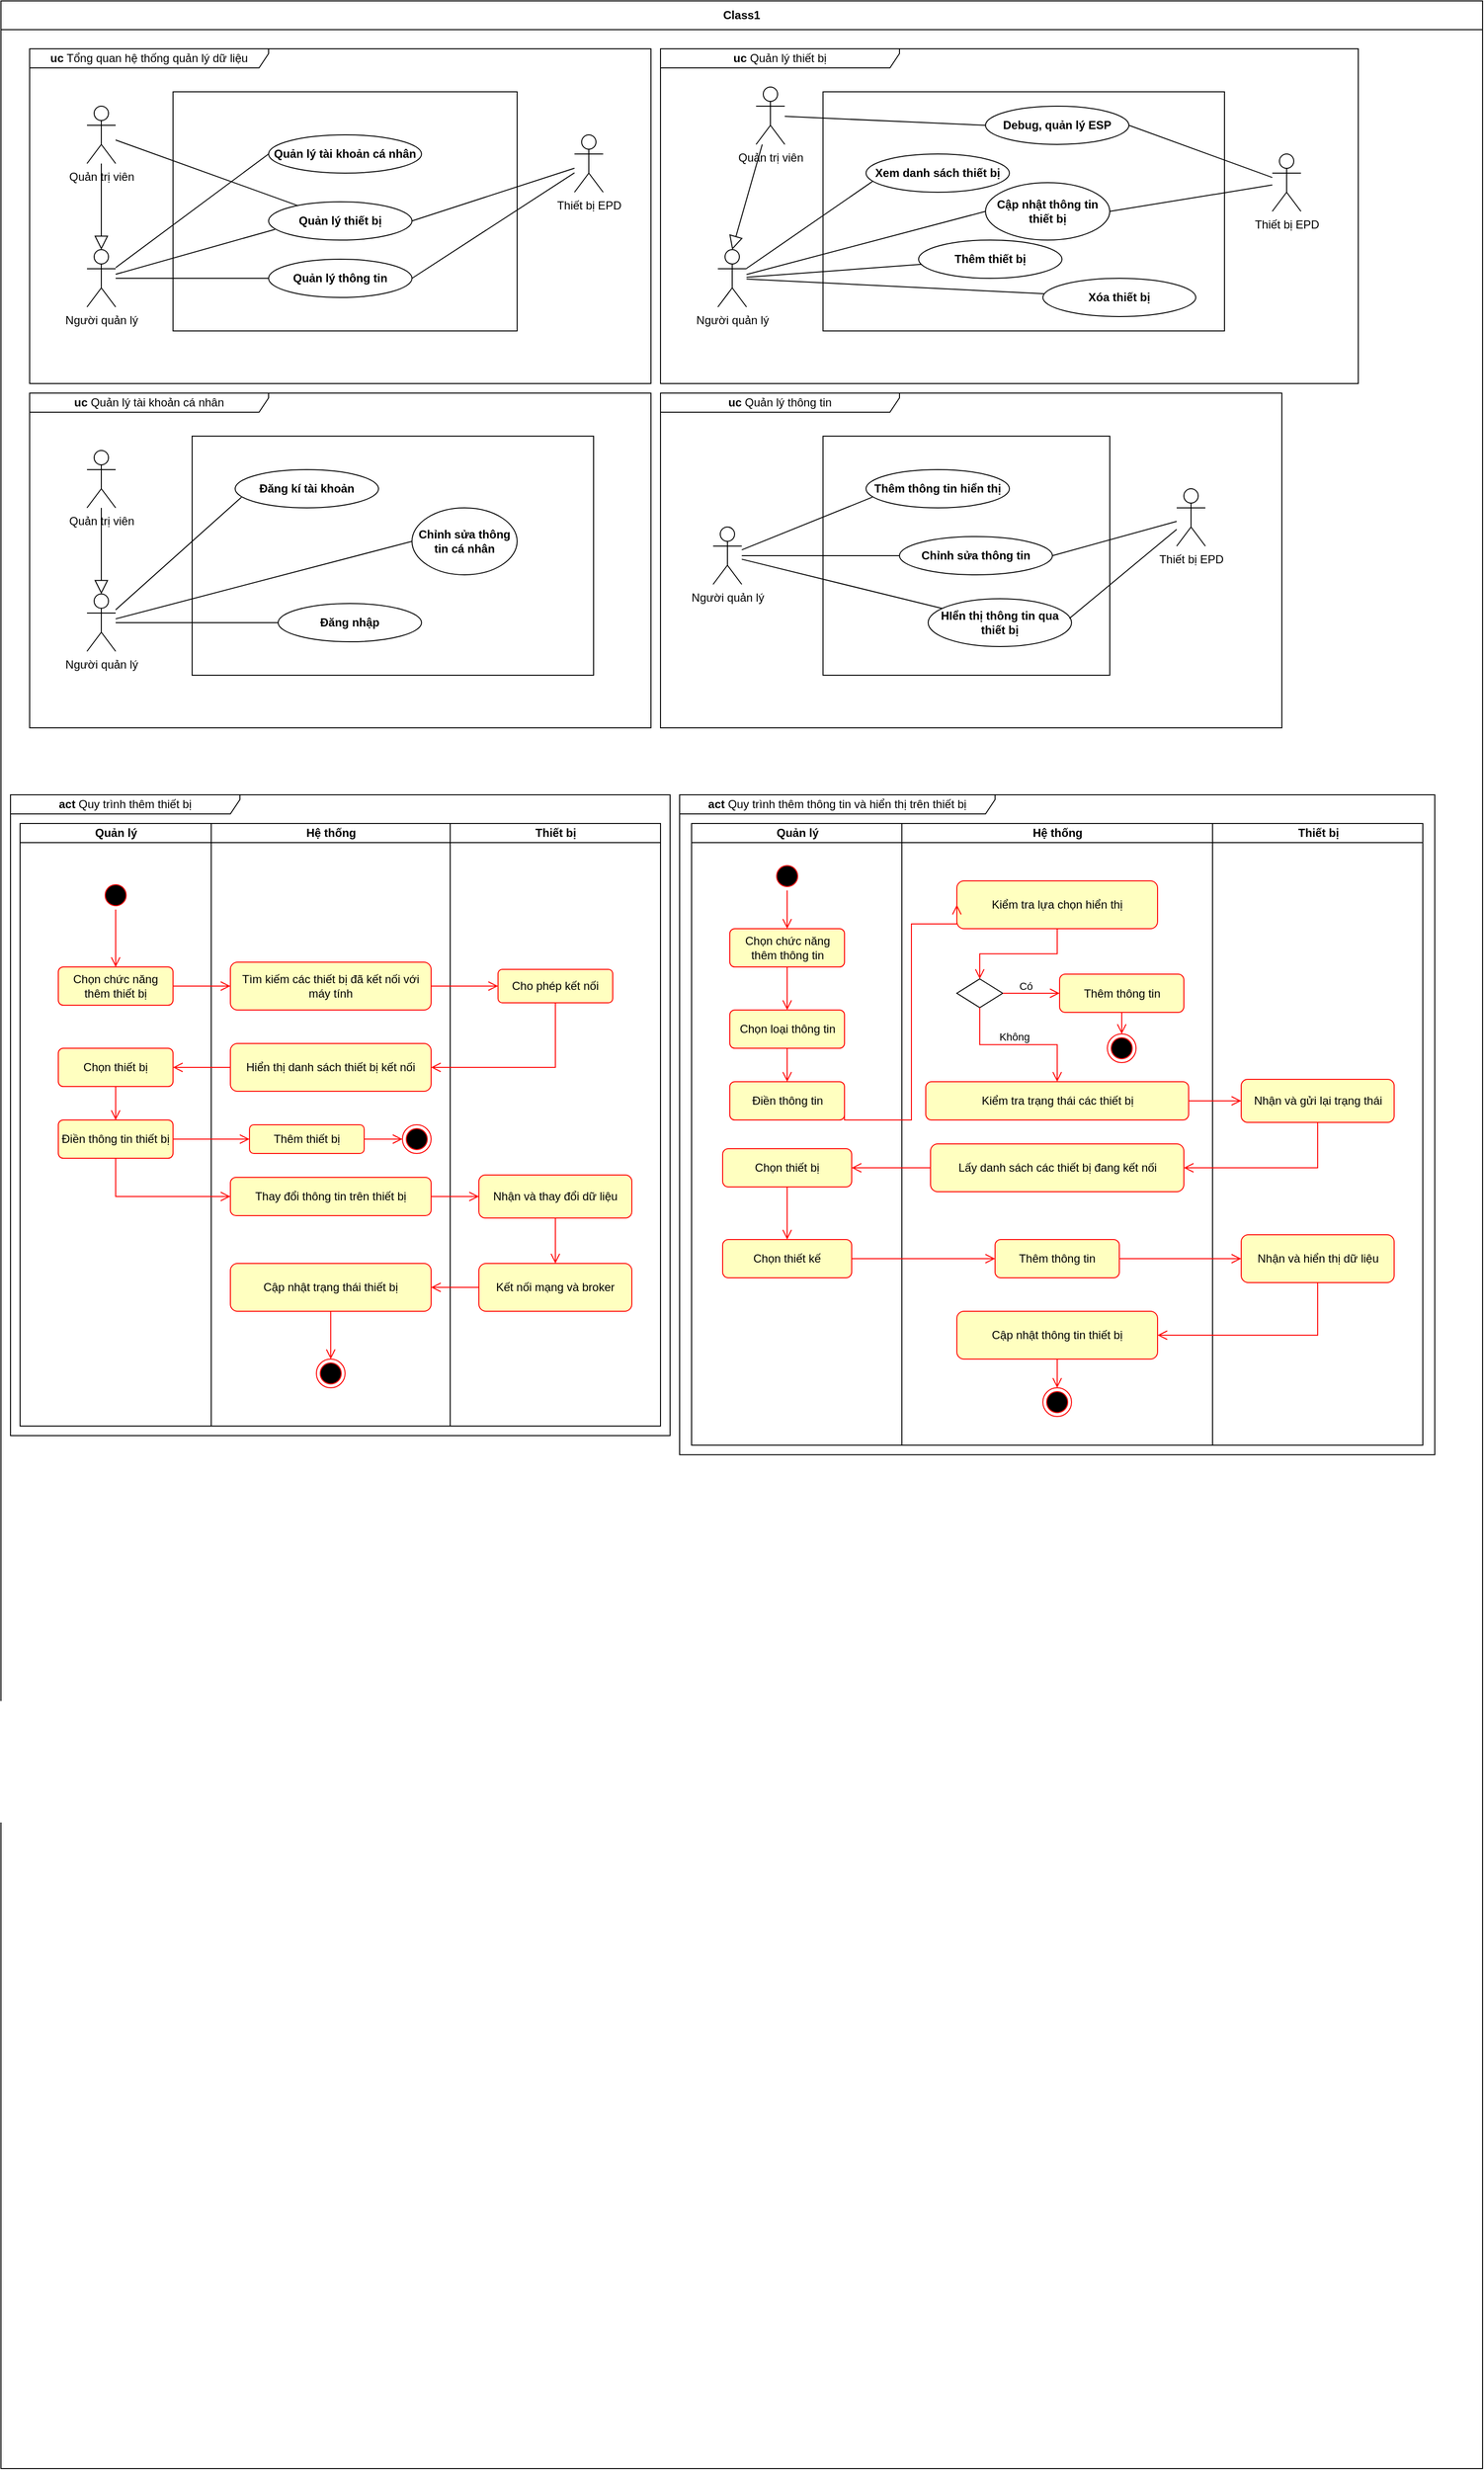 <mxfile version="22.1.11" type="github">
  <diagram name="Page-1" id="0OlRuX2u1BizBqfty6y2">
    <mxGraphModel dx="2359" dy="1039" grid="1" gridSize="10" guides="1" tooltips="1" connect="1" arrows="1" fold="1" page="1" pageScale="1" pageWidth="850" pageHeight="1100" math="0" shadow="0">
      <root>
        <mxCell id="0" />
        <mxCell id="1" parent="0" />
        <mxCell id="DwOfW-cFvP-H3PseVuV7-2" value="Class1" style="swimlane;fontStyle=1;align=center;horizontal=1;startSize=30;collapsible=0;html=1;whiteSpace=wrap;" vertex="1" parent="1">
          <mxGeometry x="-350" y="530" width="1550" height="2580" as="geometry" />
        </mxCell>
        <mxCell id="DwOfW-cFvP-H3PseVuV7-3" value="&lt;b&gt;uc&lt;/b&gt; Tổng quan hệ thống quản lý dữ liệu" style="shape=umlFrame;whiteSpace=wrap;html=1;pointerEvents=0;recursiveResize=0;container=1;collapsible=0;width=250;height=20;" vertex="1" parent="DwOfW-cFvP-H3PseVuV7-2">
          <mxGeometry width="650" height="350" relative="1" as="geometry">
            <mxPoint x="30" y="50" as="offset" />
          </mxGeometry>
        </mxCell>
        <mxCell id="DwOfW-cFvP-H3PseVuV7-7" value="Người quản lý" style="shape=umlActor;html=1;verticalLabelPosition=bottom;verticalAlign=top;align=center;" vertex="1" parent="DwOfW-cFvP-H3PseVuV7-3">
          <mxGeometry x="60" y="210" width="30" height="60" as="geometry" />
        </mxCell>
        <mxCell id="DwOfW-cFvP-H3PseVuV7-10" value="" style="rounded=0;whiteSpace=wrap;html=1;fillColor=none;" vertex="1" parent="DwOfW-cFvP-H3PseVuV7-3">
          <mxGeometry x="150" y="45" width="360" height="250" as="geometry" />
        </mxCell>
        <mxCell id="DwOfW-cFvP-H3PseVuV7-11" value="Quản lý thiết bị" style="shape=ellipse;html=1;strokeWidth=1;fontStyle=1;whiteSpace=wrap;align=center;perimeter=ellipsePerimeter;" vertex="1" parent="DwOfW-cFvP-H3PseVuV7-3">
          <mxGeometry x="250" y="160" width="150" height="40" as="geometry" />
        </mxCell>
        <mxCell id="DwOfW-cFvP-H3PseVuV7-12" value="Quản lý thông tin" style="shape=ellipse;html=1;strokeWidth=1;fontStyle=1;whiteSpace=wrap;align=center;perimeter=ellipsePerimeter;" vertex="1" parent="DwOfW-cFvP-H3PseVuV7-3">
          <mxGeometry x="250" y="220" width="150" height="40" as="geometry" />
        </mxCell>
        <mxCell id="DwOfW-cFvP-H3PseVuV7-13" value="Quản lý tài khoản cá nhân" style="shape=ellipse;html=1;strokeWidth=1;fontStyle=1;whiteSpace=wrap;align=center;perimeter=ellipsePerimeter;" vertex="1" parent="DwOfW-cFvP-H3PseVuV7-3">
          <mxGeometry x="250" y="90" width="160" height="40" as="geometry" />
        </mxCell>
        <mxCell id="DwOfW-cFvP-H3PseVuV7-14" value="" style="edgeStyle=none;html=1;endArrow=none;verticalAlign=bottom;rounded=0;entryX=0.044;entryY=0.721;entryDx=0;entryDy=0;entryPerimeter=0;" edge="1" parent="DwOfW-cFvP-H3PseVuV7-3" source="DwOfW-cFvP-H3PseVuV7-7" target="DwOfW-cFvP-H3PseVuV7-11">
          <mxGeometry width="160" relative="1" as="geometry">
            <mxPoint x="70" y="140" as="sourcePoint" />
            <mxPoint x="480" y="240" as="targetPoint" />
          </mxGeometry>
        </mxCell>
        <mxCell id="DwOfW-cFvP-H3PseVuV7-15" value="" style="edgeStyle=none;html=1;endArrow=none;verticalAlign=bottom;rounded=0;" edge="1" parent="DwOfW-cFvP-H3PseVuV7-3" source="DwOfW-cFvP-H3PseVuV7-7" target="DwOfW-cFvP-H3PseVuV7-12">
          <mxGeometry width="160" relative="1" as="geometry">
            <mxPoint x="80" y="150" as="sourcePoint" />
            <mxPoint x="141" y="138" as="targetPoint" />
          </mxGeometry>
        </mxCell>
        <mxCell id="DwOfW-cFvP-H3PseVuV7-17" value="" style="edgeStyle=none;html=1;endArrow=none;verticalAlign=bottom;rounded=0;entryX=0;entryY=0.5;entryDx=0;entryDy=0;" edge="1" parent="DwOfW-cFvP-H3PseVuV7-3" source="DwOfW-cFvP-H3PseVuV7-7" target="DwOfW-cFvP-H3PseVuV7-13">
          <mxGeometry width="160" relative="1" as="geometry">
            <mxPoint x="320" y="240" as="sourcePoint" />
            <mxPoint x="480" y="240" as="targetPoint" />
          </mxGeometry>
        </mxCell>
        <mxCell id="DwOfW-cFvP-H3PseVuV7-6" value="Quản trị viên" style="shape=umlActor;html=1;verticalLabelPosition=bottom;verticalAlign=top;align=center;" vertex="1" parent="DwOfW-cFvP-H3PseVuV7-3">
          <mxGeometry x="60" y="60" width="30" height="60" as="geometry" />
        </mxCell>
        <mxCell id="DwOfW-cFvP-H3PseVuV7-19" value="" style="edgeStyle=none;html=1;endArrow=block;endFill=0;endSize=12;verticalAlign=bottom;rounded=0;entryX=0.5;entryY=0;entryDx=0;entryDy=0;entryPerimeter=0;" edge="1" parent="DwOfW-cFvP-H3PseVuV7-3" source="DwOfW-cFvP-H3PseVuV7-6" target="DwOfW-cFvP-H3PseVuV7-7">
          <mxGeometry width="160" relative="1" as="geometry">
            <mxPoint x="75" y="140" as="sourcePoint" />
            <mxPoint x="480" y="110" as="targetPoint" />
          </mxGeometry>
        </mxCell>
        <mxCell id="DwOfW-cFvP-H3PseVuV7-22" value="" style="edgeStyle=none;html=1;endArrow=none;verticalAlign=bottom;rounded=0;" edge="1" parent="DwOfW-cFvP-H3PseVuV7-3" source="DwOfW-cFvP-H3PseVuV7-6" target="DwOfW-cFvP-H3PseVuV7-11">
          <mxGeometry width="160" relative="1" as="geometry">
            <mxPoint x="340" y="110" as="sourcePoint" />
            <mxPoint x="500" y="110" as="targetPoint" />
          </mxGeometry>
        </mxCell>
        <mxCell id="DwOfW-cFvP-H3PseVuV7-75" value="Thiết bị EPD" style="shape=umlActor;html=1;verticalLabelPosition=bottom;verticalAlign=top;align=center;" vertex="1" parent="DwOfW-cFvP-H3PseVuV7-3">
          <mxGeometry x="570" y="90" width="30" height="60" as="geometry" />
        </mxCell>
        <mxCell id="DwOfW-cFvP-H3PseVuV7-78" value="" style="edgeStyle=none;html=1;endArrow=none;verticalAlign=bottom;rounded=0;exitX=1;exitY=0.5;exitDx=0;exitDy=0;" edge="1" parent="DwOfW-cFvP-H3PseVuV7-3" source="DwOfW-cFvP-H3PseVuV7-11" target="DwOfW-cFvP-H3PseVuV7-75">
          <mxGeometry width="160" relative="1" as="geometry">
            <mxPoint x="360" y="170" as="sourcePoint" />
            <mxPoint x="486" y="176" as="targetPoint" />
          </mxGeometry>
        </mxCell>
        <mxCell id="DwOfW-cFvP-H3PseVuV7-79" value="" style="edgeStyle=none;html=1;endArrow=none;verticalAlign=bottom;rounded=0;exitX=1;exitY=0.5;exitDx=0;exitDy=0;" edge="1" parent="DwOfW-cFvP-H3PseVuV7-3" source="DwOfW-cFvP-H3PseVuV7-12" target="DwOfW-cFvP-H3PseVuV7-75">
          <mxGeometry width="160" relative="1" as="geometry">
            <mxPoint x="375" y="110" as="sourcePoint" />
            <mxPoint x="520" y="164" as="targetPoint" />
          </mxGeometry>
        </mxCell>
        <mxCell id="DwOfW-cFvP-H3PseVuV7-23" value="&lt;b&gt;uc&lt;/b&gt;&amp;nbsp;Quản lý thiết bị" style="shape=umlFrame;whiteSpace=wrap;html=1;pointerEvents=0;recursiveResize=0;container=1;collapsible=0;width=250;height=20;" vertex="1" parent="DwOfW-cFvP-H3PseVuV7-2">
          <mxGeometry width="730" height="350" relative="1" as="geometry">
            <mxPoint x="690" y="50" as="offset" />
          </mxGeometry>
        </mxCell>
        <mxCell id="DwOfW-cFvP-H3PseVuV7-24" value="Người quản lý" style="shape=umlActor;html=1;verticalLabelPosition=bottom;verticalAlign=top;align=center;" vertex="1" parent="DwOfW-cFvP-H3PseVuV7-23">
          <mxGeometry x="60" y="210" width="30" height="60" as="geometry" />
        </mxCell>
        <mxCell id="DwOfW-cFvP-H3PseVuV7-25" value="" style="rounded=0;whiteSpace=wrap;html=1;fillColor=none;" vertex="1" parent="DwOfW-cFvP-H3PseVuV7-23">
          <mxGeometry x="170" y="45" width="420" height="250" as="geometry" />
        </mxCell>
        <mxCell id="DwOfW-cFvP-H3PseVuV7-26" value="Xem danh sách thiết bị" style="shape=ellipse;html=1;strokeWidth=1;fontStyle=1;whiteSpace=wrap;align=center;perimeter=ellipsePerimeter;" vertex="1" parent="DwOfW-cFvP-H3PseVuV7-23">
          <mxGeometry x="215" y="110" width="150" height="40" as="geometry" />
        </mxCell>
        <mxCell id="DwOfW-cFvP-H3PseVuV7-27" value="Thêm thiết bị" style="shape=ellipse;html=1;strokeWidth=1;fontStyle=1;whiteSpace=wrap;align=center;perimeter=ellipsePerimeter;" vertex="1" parent="DwOfW-cFvP-H3PseVuV7-23">
          <mxGeometry x="270" y="200" width="150" height="40" as="geometry" />
        </mxCell>
        <mxCell id="DwOfW-cFvP-H3PseVuV7-28" value="Cập nhật thông tin thiết bị" style="shape=ellipse;html=1;strokeWidth=1;fontStyle=1;whiteSpace=wrap;align=center;perimeter=ellipsePerimeter;" vertex="1" parent="DwOfW-cFvP-H3PseVuV7-23">
          <mxGeometry x="340" y="140" width="130" height="60" as="geometry" />
        </mxCell>
        <mxCell id="DwOfW-cFvP-H3PseVuV7-29" value="" style="edgeStyle=none;html=1;endArrow=none;verticalAlign=bottom;rounded=0;entryX=0.044;entryY=0.721;entryDx=0;entryDy=0;entryPerimeter=0;" edge="1" parent="DwOfW-cFvP-H3PseVuV7-23" source="DwOfW-cFvP-H3PseVuV7-24" target="DwOfW-cFvP-H3PseVuV7-26">
          <mxGeometry width="160" relative="1" as="geometry">
            <mxPoint x="70" y="140" as="sourcePoint" />
            <mxPoint x="480" y="240" as="targetPoint" />
          </mxGeometry>
        </mxCell>
        <mxCell id="DwOfW-cFvP-H3PseVuV7-30" value="" style="edgeStyle=none;html=1;endArrow=none;verticalAlign=bottom;rounded=0;" edge="1" parent="DwOfW-cFvP-H3PseVuV7-23" source="DwOfW-cFvP-H3PseVuV7-24" target="DwOfW-cFvP-H3PseVuV7-27">
          <mxGeometry width="160" relative="1" as="geometry">
            <mxPoint x="80" y="150" as="sourcePoint" />
            <mxPoint x="141" y="138" as="targetPoint" />
          </mxGeometry>
        </mxCell>
        <mxCell id="DwOfW-cFvP-H3PseVuV7-31" value="" style="edgeStyle=none;html=1;endArrow=none;verticalAlign=bottom;rounded=0;entryX=0;entryY=0.5;entryDx=0;entryDy=0;" edge="1" parent="DwOfW-cFvP-H3PseVuV7-23" source="DwOfW-cFvP-H3PseVuV7-24" target="DwOfW-cFvP-H3PseVuV7-28">
          <mxGeometry width="160" relative="1" as="geometry">
            <mxPoint x="320" y="240" as="sourcePoint" />
            <mxPoint x="480" y="240" as="targetPoint" />
          </mxGeometry>
        </mxCell>
        <mxCell id="DwOfW-cFvP-H3PseVuV7-32" value="Quản trị viên" style="shape=umlActor;html=1;verticalLabelPosition=bottom;verticalAlign=top;align=center;" vertex="1" parent="DwOfW-cFvP-H3PseVuV7-23">
          <mxGeometry x="100" y="40" width="30" height="60" as="geometry" />
        </mxCell>
        <mxCell id="DwOfW-cFvP-H3PseVuV7-33" value="" style="edgeStyle=none;html=1;endArrow=block;endFill=0;endSize=12;verticalAlign=bottom;rounded=0;entryX=0.5;entryY=0;entryDx=0;entryDy=0;entryPerimeter=0;" edge="1" parent="DwOfW-cFvP-H3PseVuV7-23" source="DwOfW-cFvP-H3PseVuV7-32" target="DwOfW-cFvP-H3PseVuV7-24">
          <mxGeometry width="160" relative="1" as="geometry">
            <mxPoint x="75" y="140" as="sourcePoint" />
            <mxPoint x="480" y="110" as="targetPoint" />
          </mxGeometry>
        </mxCell>
        <mxCell id="DwOfW-cFvP-H3PseVuV7-34" value="" style="edgeStyle=none;html=1;endArrow=none;verticalAlign=bottom;rounded=0;entryX=0;entryY=0.5;entryDx=0;entryDy=0;" edge="1" parent="DwOfW-cFvP-H3PseVuV7-23" source="DwOfW-cFvP-H3PseVuV7-32" target="DwOfW-cFvP-H3PseVuV7-36">
          <mxGeometry width="160" relative="1" as="geometry">
            <mxPoint x="340" y="110" as="sourcePoint" />
            <mxPoint x="500" y="110" as="targetPoint" />
          </mxGeometry>
        </mxCell>
        <mxCell id="DwOfW-cFvP-H3PseVuV7-35" value="Xóa thiết bị" style="shape=ellipse;html=1;strokeWidth=1;fontStyle=1;whiteSpace=wrap;align=center;perimeter=ellipsePerimeter;" vertex="1" parent="DwOfW-cFvP-H3PseVuV7-23">
          <mxGeometry x="400" y="240" width="160" height="40" as="geometry" />
        </mxCell>
        <mxCell id="DwOfW-cFvP-H3PseVuV7-36" value="Debug, quản lý ESP" style="shape=ellipse;html=1;strokeWidth=1;fontStyle=1;whiteSpace=wrap;align=center;perimeter=ellipsePerimeter;" vertex="1" parent="DwOfW-cFvP-H3PseVuV7-23">
          <mxGeometry x="340" y="60" width="150" height="40" as="geometry" />
        </mxCell>
        <mxCell id="DwOfW-cFvP-H3PseVuV7-38" value="" style="edgeStyle=none;html=1;endArrow=none;verticalAlign=bottom;rounded=0;" edge="1" parent="DwOfW-cFvP-H3PseVuV7-23" source="DwOfW-cFvP-H3PseVuV7-24" target="DwOfW-cFvP-H3PseVuV7-35">
          <mxGeometry width="160" relative="1" as="geometry">
            <mxPoint x="100" y="248" as="sourcePoint" />
            <mxPoint x="276" y="228" as="targetPoint" />
          </mxGeometry>
        </mxCell>
        <mxCell id="DwOfW-cFvP-H3PseVuV7-80" value="Thiết bị EPD" style="shape=umlActor;html=1;verticalLabelPosition=bottom;verticalAlign=top;align=center;" vertex="1" parent="DwOfW-cFvP-H3PseVuV7-23">
          <mxGeometry x="640" y="110" width="30" height="60" as="geometry" />
        </mxCell>
        <mxCell id="DwOfW-cFvP-H3PseVuV7-81" value="" style="edgeStyle=none;html=1;endArrow=none;verticalAlign=bottom;rounded=0;entryX=1;entryY=0.5;entryDx=0;entryDy=0;" edge="1" parent="DwOfW-cFvP-H3PseVuV7-23" source="DwOfW-cFvP-H3PseVuV7-80" target="DwOfW-cFvP-H3PseVuV7-36">
          <mxGeometry width="160" relative="1" as="geometry">
            <mxPoint x="140" y="81" as="sourcePoint" />
            <mxPoint x="400" y="100" as="targetPoint" />
          </mxGeometry>
        </mxCell>
        <mxCell id="DwOfW-cFvP-H3PseVuV7-82" value="" style="edgeStyle=none;html=1;endArrow=none;verticalAlign=bottom;rounded=0;entryX=1;entryY=0.5;entryDx=0;entryDy=0;" edge="1" parent="DwOfW-cFvP-H3PseVuV7-23" source="DwOfW-cFvP-H3PseVuV7-80" target="DwOfW-cFvP-H3PseVuV7-28">
          <mxGeometry width="160" relative="1" as="geometry">
            <mxPoint x="660" y="109" as="sourcePoint" />
            <mxPoint x="550" y="100" as="targetPoint" />
          </mxGeometry>
        </mxCell>
        <mxCell id="DwOfW-cFvP-H3PseVuV7-39" value="&lt;b&gt;uc&lt;/b&gt; Quản lý tài khoản cá nhân" style="shape=umlFrame;whiteSpace=wrap;html=1;pointerEvents=0;recursiveResize=0;container=1;collapsible=0;width=250;height=20;" vertex="1" parent="DwOfW-cFvP-H3PseVuV7-2">
          <mxGeometry width="650" height="350" relative="1" as="geometry">
            <mxPoint x="30" y="410" as="offset" />
          </mxGeometry>
        </mxCell>
        <mxCell id="DwOfW-cFvP-H3PseVuV7-40" value="Người quản lý" style="shape=umlActor;html=1;verticalLabelPosition=bottom;verticalAlign=top;align=center;" vertex="1" parent="DwOfW-cFvP-H3PseVuV7-39">
          <mxGeometry x="60" y="210" width="30" height="60" as="geometry" />
        </mxCell>
        <mxCell id="DwOfW-cFvP-H3PseVuV7-41" value="" style="rounded=0;whiteSpace=wrap;html=1;fillColor=none;" vertex="1" parent="DwOfW-cFvP-H3PseVuV7-39">
          <mxGeometry x="170" y="45" width="420" height="250" as="geometry" />
        </mxCell>
        <mxCell id="DwOfW-cFvP-H3PseVuV7-42" value="Đăng kí tài khoản" style="shape=ellipse;html=1;strokeWidth=1;fontStyle=1;whiteSpace=wrap;align=center;perimeter=ellipsePerimeter;" vertex="1" parent="DwOfW-cFvP-H3PseVuV7-39">
          <mxGeometry x="215" y="80" width="150" height="40" as="geometry" />
        </mxCell>
        <mxCell id="DwOfW-cFvP-H3PseVuV7-43" value="Đăng nhập" style="shape=ellipse;html=1;strokeWidth=1;fontStyle=1;whiteSpace=wrap;align=center;perimeter=ellipsePerimeter;" vertex="1" parent="DwOfW-cFvP-H3PseVuV7-39">
          <mxGeometry x="260" y="220" width="150" height="40" as="geometry" />
        </mxCell>
        <mxCell id="DwOfW-cFvP-H3PseVuV7-44" value="Chỉnh sửa thông tin cá nhân" style="shape=ellipse;html=1;strokeWidth=1;fontStyle=1;whiteSpace=wrap;align=center;perimeter=ellipsePerimeter;" vertex="1" parent="DwOfW-cFvP-H3PseVuV7-39">
          <mxGeometry x="400" y="120" width="110" height="70" as="geometry" />
        </mxCell>
        <mxCell id="DwOfW-cFvP-H3PseVuV7-45" value="" style="edgeStyle=none;html=1;endArrow=none;verticalAlign=bottom;rounded=0;entryX=0.044;entryY=0.721;entryDx=0;entryDy=0;entryPerimeter=0;" edge="1" parent="DwOfW-cFvP-H3PseVuV7-39" source="DwOfW-cFvP-H3PseVuV7-40" target="DwOfW-cFvP-H3PseVuV7-42">
          <mxGeometry width="160" relative="1" as="geometry">
            <mxPoint x="70" y="140" as="sourcePoint" />
            <mxPoint x="480" y="240" as="targetPoint" />
          </mxGeometry>
        </mxCell>
        <mxCell id="DwOfW-cFvP-H3PseVuV7-46" value="" style="edgeStyle=none;html=1;endArrow=none;verticalAlign=bottom;rounded=0;" edge="1" parent="DwOfW-cFvP-H3PseVuV7-39" source="DwOfW-cFvP-H3PseVuV7-40" target="DwOfW-cFvP-H3PseVuV7-43">
          <mxGeometry width="160" relative="1" as="geometry">
            <mxPoint x="80" y="150" as="sourcePoint" />
            <mxPoint x="141" y="138" as="targetPoint" />
          </mxGeometry>
        </mxCell>
        <mxCell id="DwOfW-cFvP-H3PseVuV7-47" value="" style="edgeStyle=none;html=1;endArrow=none;verticalAlign=bottom;rounded=0;entryX=0;entryY=0.5;entryDx=0;entryDy=0;" edge="1" parent="DwOfW-cFvP-H3PseVuV7-39" source="DwOfW-cFvP-H3PseVuV7-40" target="DwOfW-cFvP-H3PseVuV7-44">
          <mxGeometry width="160" relative="1" as="geometry">
            <mxPoint x="320" y="240" as="sourcePoint" />
            <mxPoint x="480" y="240" as="targetPoint" />
          </mxGeometry>
        </mxCell>
        <mxCell id="DwOfW-cFvP-H3PseVuV7-48" value="Quản trị viên" style="shape=umlActor;html=1;verticalLabelPosition=bottom;verticalAlign=top;align=center;" vertex="1" parent="DwOfW-cFvP-H3PseVuV7-39">
          <mxGeometry x="60" y="60" width="30" height="60" as="geometry" />
        </mxCell>
        <mxCell id="DwOfW-cFvP-H3PseVuV7-49" value="" style="edgeStyle=none;html=1;endArrow=block;endFill=0;endSize=12;verticalAlign=bottom;rounded=0;entryX=0.5;entryY=0;entryDx=0;entryDy=0;entryPerimeter=0;" edge="1" parent="DwOfW-cFvP-H3PseVuV7-39" source="DwOfW-cFvP-H3PseVuV7-48" target="DwOfW-cFvP-H3PseVuV7-40">
          <mxGeometry width="160" relative="1" as="geometry">
            <mxPoint x="75" y="140" as="sourcePoint" />
            <mxPoint x="480" y="110" as="targetPoint" />
          </mxGeometry>
        </mxCell>
        <mxCell id="DwOfW-cFvP-H3PseVuV7-51" value="&lt;b&gt;uc&lt;/b&gt; Quản lý thông tin" style="shape=umlFrame;whiteSpace=wrap;html=1;pointerEvents=0;recursiveResize=0;container=1;collapsible=0;width=250;height=20;" vertex="1" parent="DwOfW-cFvP-H3PseVuV7-2">
          <mxGeometry width="650" height="350" relative="1" as="geometry">
            <mxPoint x="690" y="410" as="offset" />
          </mxGeometry>
        </mxCell>
        <mxCell id="DwOfW-cFvP-H3PseVuV7-52" value="Người quản lý" style="shape=umlActor;html=1;verticalLabelPosition=bottom;verticalAlign=top;align=center;" vertex="1" parent="DwOfW-cFvP-H3PseVuV7-51">
          <mxGeometry x="55" y="140" width="30" height="60" as="geometry" />
        </mxCell>
        <mxCell id="DwOfW-cFvP-H3PseVuV7-53" value="" style="rounded=0;whiteSpace=wrap;html=1;fillColor=none;" vertex="1" parent="DwOfW-cFvP-H3PseVuV7-51">
          <mxGeometry x="170" y="45" width="300" height="250" as="geometry" />
        </mxCell>
        <mxCell id="DwOfW-cFvP-H3PseVuV7-54" value="Thêm thông tin hiển thị" style="shape=ellipse;html=1;strokeWidth=1;fontStyle=1;whiteSpace=wrap;align=center;perimeter=ellipsePerimeter;" vertex="1" parent="DwOfW-cFvP-H3PseVuV7-51">
          <mxGeometry x="215" y="80" width="150" height="40" as="geometry" />
        </mxCell>
        <mxCell id="DwOfW-cFvP-H3PseVuV7-55" value="HIển thị thông tin qua thiết bị" style="shape=ellipse;html=1;strokeWidth=1;fontStyle=1;whiteSpace=wrap;align=center;perimeter=ellipsePerimeter;" vertex="1" parent="DwOfW-cFvP-H3PseVuV7-51">
          <mxGeometry x="280" y="215" width="150" height="50" as="geometry" />
        </mxCell>
        <mxCell id="DwOfW-cFvP-H3PseVuV7-56" value="Chỉnh sửa thông tin" style="shape=ellipse;html=1;strokeWidth=1;fontStyle=1;whiteSpace=wrap;align=center;perimeter=ellipsePerimeter;" vertex="1" parent="DwOfW-cFvP-H3PseVuV7-51">
          <mxGeometry x="250" y="150" width="160" height="40" as="geometry" />
        </mxCell>
        <mxCell id="DwOfW-cFvP-H3PseVuV7-57" value="" style="edgeStyle=none;html=1;endArrow=none;verticalAlign=bottom;rounded=0;entryX=0.044;entryY=0.721;entryDx=0;entryDy=0;entryPerimeter=0;" edge="1" parent="DwOfW-cFvP-H3PseVuV7-51" source="DwOfW-cFvP-H3PseVuV7-52" target="DwOfW-cFvP-H3PseVuV7-54">
          <mxGeometry width="160" relative="1" as="geometry">
            <mxPoint x="70" y="140" as="sourcePoint" />
            <mxPoint x="480" y="240" as="targetPoint" />
          </mxGeometry>
        </mxCell>
        <mxCell id="DwOfW-cFvP-H3PseVuV7-58" value="" style="edgeStyle=none;html=1;endArrow=none;verticalAlign=bottom;rounded=0;" edge="1" parent="DwOfW-cFvP-H3PseVuV7-51" source="DwOfW-cFvP-H3PseVuV7-52" target="DwOfW-cFvP-H3PseVuV7-55">
          <mxGeometry width="160" relative="1" as="geometry">
            <mxPoint x="80" y="150" as="sourcePoint" />
            <mxPoint x="141" y="138" as="targetPoint" />
          </mxGeometry>
        </mxCell>
        <mxCell id="DwOfW-cFvP-H3PseVuV7-59" value="" style="edgeStyle=none;html=1;endArrow=none;verticalAlign=bottom;rounded=0;entryX=0;entryY=0.5;entryDx=0;entryDy=0;" edge="1" parent="DwOfW-cFvP-H3PseVuV7-51" source="DwOfW-cFvP-H3PseVuV7-52" target="DwOfW-cFvP-H3PseVuV7-56">
          <mxGeometry width="160" relative="1" as="geometry">
            <mxPoint x="320" y="240" as="sourcePoint" />
            <mxPoint x="480" y="240" as="targetPoint" />
          </mxGeometry>
        </mxCell>
        <mxCell id="DwOfW-cFvP-H3PseVuV7-83" value="Thiết bị EPD" style="shape=umlActor;html=1;verticalLabelPosition=bottom;verticalAlign=top;align=center;" vertex="1" parent="DwOfW-cFvP-H3PseVuV7-51">
          <mxGeometry x="540" y="100" width="30" height="60" as="geometry" />
        </mxCell>
        <mxCell id="DwOfW-cFvP-H3PseVuV7-84" value="" style="edgeStyle=none;html=1;endArrow=none;verticalAlign=bottom;rounded=0;exitX=1;exitY=0.5;exitDx=0;exitDy=0;" edge="1" parent="DwOfW-cFvP-H3PseVuV7-51" source="DwOfW-cFvP-H3PseVuV7-56" target="DwOfW-cFvP-H3PseVuV7-83">
          <mxGeometry width="160" relative="1" as="geometry">
            <mxPoint x="95" y="180" as="sourcePoint" />
            <mxPoint x="260" y="180" as="targetPoint" />
          </mxGeometry>
        </mxCell>
        <mxCell id="DwOfW-cFvP-H3PseVuV7-85" value="" style="edgeStyle=none;html=1;endArrow=none;verticalAlign=bottom;rounded=0;exitX=0.985;exitY=0.412;exitDx=0;exitDy=0;exitPerimeter=0;" edge="1" parent="DwOfW-cFvP-H3PseVuV7-51" source="DwOfW-cFvP-H3PseVuV7-55" target="DwOfW-cFvP-H3PseVuV7-83">
          <mxGeometry width="160" relative="1" as="geometry">
            <mxPoint x="420" y="180" as="sourcePoint" />
            <mxPoint x="550" y="144" as="targetPoint" />
          </mxGeometry>
        </mxCell>
        <mxCell id="DwOfW-cFvP-H3PseVuV7-95" value="&lt;b&gt;act&lt;/b&gt; Quy trình thêm thiết bị" style="shape=umlFrame;whiteSpace=wrap;html=1;pointerEvents=0;width=240;height=20;" vertex="1" parent="DwOfW-cFvP-H3PseVuV7-2">
          <mxGeometry x="10" y="830" width="690" height="670" as="geometry" />
        </mxCell>
        <mxCell id="DwOfW-cFvP-H3PseVuV7-96" value="&lt;b&gt;act&lt;/b&gt; Quy trình thêm thông tin và hiển thị trên thiết bị" style="shape=umlFrame;whiteSpace=wrap;html=1;pointerEvents=0;width=330;height=20;" vertex="1" parent="DwOfW-cFvP-H3PseVuV7-2">
          <mxGeometry x="710" y="830" width="790" height="690" as="geometry" />
        </mxCell>
        <mxCell id="DwOfW-cFvP-H3PseVuV7-97" value="" style="swimlane;childLayout=stackLayout;resizeParent=1;resizeParentMax=0;startSize=0;html=1;" vertex="1" parent="DwOfW-cFvP-H3PseVuV7-2">
          <mxGeometry x="20" y="860" width="670" height="630" as="geometry">
            <mxRectangle x="50" y="890" width="70" height="30" as="alternateBounds" />
          </mxGeometry>
        </mxCell>
        <mxCell id="DwOfW-cFvP-H3PseVuV7-98" value="Quản lý" style="swimlane;startSize=20;html=1;" vertex="1" parent="DwOfW-cFvP-H3PseVuV7-97">
          <mxGeometry width="200" height="630" as="geometry">
            <mxRectangle y="20" width="40" height="460" as="alternateBounds" />
          </mxGeometry>
        </mxCell>
        <mxCell id="DwOfW-cFvP-H3PseVuV7-101" value="" style="ellipse;html=1;shape=startState;fillColor=#000000;strokeColor=#ff0000;" vertex="1" parent="DwOfW-cFvP-H3PseVuV7-98">
          <mxGeometry x="85" y="60" width="30" height="30" as="geometry" />
        </mxCell>
        <mxCell id="DwOfW-cFvP-H3PseVuV7-102" value="" style="edgeStyle=orthogonalEdgeStyle;html=1;verticalAlign=bottom;endArrow=open;endSize=8;strokeColor=#ff0000;rounded=0;exitX=0.5;exitY=1;exitDx=0;exitDy=0;entryX=0.5;entryY=0;entryDx=0;entryDy=0;" edge="1" source="DwOfW-cFvP-H3PseVuV7-101" parent="DwOfW-cFvP-H3PseVuV7-98" target="DwOfW-cFvP-H3PseVuV7-103">
          <mxGeometry relative="1" as="geometry">
            <mxPoint x="60" y="130" as="targetPoint" />
          </mxGeometry>
        </mxCell>
        <mxCell id="DwOfW-cFvP-H3PseVuV7-103" value="Chọn chức năng thêm thiết bị" style="rounded=1;whiteSpace=wrap;html=1;arcSize=13;fontColor=#000000;fillColor=#ffffc0;strokeColor=#ff0000;" vertex="1" parent="DwOfW-cFvP-H3PseVuV7-98">
          <mxGeometry x="40" y="150" width="120" height="40" as="geometry" />
        </mxCell>
        <mxCell id="DwOfW-cFvP-H3PseVuV7-115" value="Chọn thiết bị" style="rounded=1;whiteSpace=wrap;html=1;arcSize=13;fontColor=#000000;fillColor=#ffffc0;strokeColor=#ff0000;" vertex="1" parent="DwOfW-cFvP-H3PseVuV7-98">
          <mxGeometry x="40" y="235" width="120" height="40" as="geometry" />
        </mxCell>
        <mxCell id="DwOfW-cFvP-H3PseVuV7-116" value="Điền thông tin thiết bị" style="rounded=1;whiteSpace=wrap;html=1;arcSize=13;fontColor=#000000;fillColor=#ffffc0;strokeColor=#ff0000;" vertex="1" parent="DwOfW-cFvP-H3PseVuV7-98">
          <mxGeometry x="40" y="310" width="120" height="40" as="geometry" />
        </mxCell>
        <mxCell id="DwOfW-cFvP-H3PseVuV7-124" value="" style="edgeStyle=orthogonalEdgeStyle;html=1;verticalAlign=bottom;endArrow=open;endSize=8;strokeColor=#ff0000;rounded=0;exitX=0.5;exitY=1;exitDx=0;exitDy=0;entryX=0.5;entryY=0;entryDx=0;entryDy=0;" edge="1" parent="DwOfW-cFvP-H3PseVuV7-98" source="DwOfW-cFvP-H3PseVuV7-115" target="DwOfW-cFvP-H3PseVuV7-116">
          <mxGeometry relative="1" as="geometry">
            <mxPoint x="150" y="265" as="targetPoint" />
            <mxPoint x="190" y="265" as="sourcePoint" />
          </mxGeometry>
        </mxCell>
        <mxCell id="DwOfW-cFvP-H3PseVuV7-99" value="Hệ thống" style="swimlane;startSize=20;html=1;" vertex="1" parent="DwOfW-cFvP-H3PseVuV7-97">
          <mxGeometry x="200" width="250" height="630" as="geometry">
            <mxRectangle x="200" y="20" width="40" height="610" as="alternateBounds" />
          </mxGeometry>
        </mxCell>
        <mxCell id="DwOfW-cFvP-H3PseVuV7-106" value="Tìm kiếm các thiết bị đã kết nối với máy tính" style="rounded=1;whiteSpace=wrap;html=1;arcSize=15;fontColor=#000000;fillColor=#ffffc0;strokeColor=#ff0000;" vertex="1" parent="DwOfW-cFvP-H3PseVuV7-99">
          <mxGeometry x="20" y="145" width="210" height="50" as="geometry" />
        </mxCell>
        <mxCell id="DwOfW-cFvP-H3PseVuV7-114" value="Hiển thị danh sách thiết bị kết nối" style="rounded=1;whiteSpace=wrap;html=1;arcSize=15;fontColor=#000000;fillColor=#ffffc0;strokeColor=#ff0000;" vertex="1" parent="DwOfW-cFvP-H3PseVuV7-99">
          <mxGeometry x="20" y="230" width="210" height="50" as="geometry" />
        </mxCell>
        <mxCell id="DwOfW-cFvP-H3PseVuV7-117" value="Thêm thiết bị" style="rounded=1;whiteSpace=wrap;html=1;arcSize=15;fontColor=#000000;fillColor=#ffffc0;strokeColor=#ff0000;" vertex="1" parent="DwOfW-cFvP-H3PseVuV7-99">
          <mxGeometry x="40" y="315" width="120" height="30" as="geometry" />
        </mxCell>
        <mxCell id="DwOfW-cFvP-H3PseVuV7-118" value="Thay đổi thông tin trên thiết bị" style="rounded=1;whiteSpace=wrap;html=1;arcSize=15;fontColor=#000000;fillColor=#ffffc0;strokeColor=#ff0000;" vertex="1" parent="DwOfW-cFvP-H3PseVuV7-99">
          <mxGeometry x="20" y="370" width="210" height="40" as="geometry" />
        </mxCell>
        <mxCell id="DwOfW-cFvP-H3PseVuV7-120" value="Cập nhật trạng thái thiết bị" style="rounded=1;whiteSpace=wrap;html=1;arcSize=15;fontColor=#000000;fillColor=#ffffc0;strokeColor=#ff0000;" vertex="1" parent="DwOfW-cFvP-H3PseVuV7-99">
          <mxGeometry x="20" y="460" width="210" height="50" as="geometry" />
        </mxCell>
        <mxCell id="DwOfW-cFvP-H3PseVuV7-130" value="" style="ellipse;html=1;shape=endState;fillColor=#000000;strokeColor=#ff0000;" vertex="1" parent="DwOfW-cFvP-H3PseVuV7-99">
          <mxGeometry x="110" y="560" width="30" height="30" as="geometry" />
        </mxCell>
        <mxCell id="DwOfW-cFvP-H3PseVuV7-131" value="" style="edgeStyle=orthogonalEdgeStyle;html=1;verticalAlign=bottom;endArrow=open;endSize=8;strokeColor=#ff0000;rounded=0;exitX=0.5;exitY=1;exitDx=0;exitDy=0;entryX=0.5;entryY=0;entryDx=0;entryDy=0;" edge="1" parent="DwOfW-cFvP-H3PseVuV7-99" source="DwOfW-cFvP-H3PseVuV7-120" target="DwOfW-cFvP-H3PseVuV7-130">
          <mxGeometry relative="1" as="geometry">
            <mxPoint x="30" y="400" as="targetPoint" />
            <mxPoint x="-90" y="360" as="sourcePoint" />
          </mxGeometry>
        </mxCell>
        <mxCell id="DwOfW-cFvP-H3PseVuV7-167" value="" style="ellipse;html=1;shape=endState;fillColor=#000000;strokeColor=#ff0000;" vertex="1" parent="DwOfW-cFvP-H3PseVuV7-99">
          <mxGeometry x="200" y="315" width="30" height="30" as="geometry" />
        </mxCell>
        <mxCell id="DwOfW-cFvP-H3PseVuV7-168" value="" style="edgeStyle=orthogonalEdgeStyle;html=1;verticalAlign=bottom;endArrow=open;endSize=8;strokeColor=#ff0000;rounded=0;entryX=0;entryY=0.5;entryDx=0;entryDy=0;exitX=1;exitY=0.5;exitDx=0;exitDy=0;" edge="1" parent="DwOfW-cFvP-H3PseVuV7-99" source="DwOfW-cFvP-H3PseVuV7-117" target="DwOfW-cFvP-H3PseVuV7-167">
          <mxGeometry relative="1" as="geometry">
            <mxPoint x="60" y="340" as="targetPoint" />
            <mxPoint x="190" y="320" as="sourcePoint" />
          </mxGeometry>
        </mxCell>
        <mxCell id="DwOfW-cFvP-H3PseVuV7-100" value="Thiết bị" style="swimlane;startSize=20;html=1;" vertex="1" parent="DwOfW-cFvP-H3PseVuV7-97">
          <mxGeometry x="450" width="220" height="630" as="geometry" />
        </mxCell>
        <mxCell id="DwOfW-cFvP-H3PseVuV7-107" value="Cho phép kết nối" style="rounded=1;whiteSpace=wrap;html=1;arcSize=13;fontColor=#000000;fillColor=#ffffc0;strokeColor=#ff0000;" vertex="1" parent="DwOfW-cFvP-H3PseVuV7-100">
          <mxGeometry x="50" y="152.5" width="120" height="35" as="geometry" />
        </mxCell>
        <mxCell id="DwOfW-cFvP-H3PseVuV7-119" value="Nhận và thay đổi dữ liệu" style="rounded=1;whiteSpace=wrap;html=1;arcSize=15;fontColor=#000000;fillColor=#ffffc0;strokeColor=#ff0000;" vertex="1" parent="DwOfW-cFvP-H3PseVuV7-100">
          <mxGeometry x="30" y="367.5" width="160" height="45" as="geometry" />
        </mxCell>
        <mxCell id="DwOfW-cFvP-H3PseVuV7-121" value="Kết nối mạng và broker" style="rounded=1;whiteSpace=wrap;html=1;arcSize=15;fontColor=#000000;fillColor=#ffffc0;strokeColor=#ff0000;" vertex="1" parent="DwOfW-cFvP-H3PseVuV7-100">
          <mxGeometry x="30" y="460" width="160" height="50" as="geometry" />
        </mxCell>
        <mxCell id="DwOfW-cFvP-H3PseVuV7-128" value="" style="edgeStyle=orthogonalEdgeStyle;html=1;verticalAlign=bottom;endArrow=open;endSize=8;strokeColor=#ff0000;rounded=0;exitX=0.5;exitY=1;exitDx=0;exitDy=0;" edge="1" parent="DwOfW-cFvP-H3PseVuV7-100" source="DwOfW-cFvP-H3PseVuV7-119" target="DwOfW-cFvP-H3PseVuV7-121">
          <mxGeometry relative="1" as="geometry">
            <mxPoint x="40" y="400" as="targetPoint" />
            <mxPoint x="-10" y="400" as="sourcePoint" />
          </mxGeometry>
        </mxCell>
        <mxCell id="DwOfW-cFvP-H3PseVuV7-104" value="" style="edgeStyle=orthogonalEdgeStyle;html=1;verticalAlign=bottom;endArrow=open;endSize=8;strokeColor=#ff0000;rounded=0;entryX=0;entryY=0.5;entryDx=0;entryDy=0;" edge="1" source="DwOfW-cFvP-H3PseVuV7-103" parent="DwOfW-cFvP-H3PseVuV7-97" target="DwOfW-cFvP-H3PseVuV7-106">
          <mxGeometry relative="1" as="geometry">
            <mxPoint x="200" y="170" as="targetPoint" />
          </mxGeometry>
        </mxCell>
        <mxCell id="DwOfW-cFvP-H3PseVuV7-113" value="" style="edgeStyle=orthogonalEdgeStyle;html=1;verticalAlign=bottom;endArrow=open;endSize=8;strokeColor=#ff0000;rounded=0;exitX=1;exitY=0.5;exitDx=0;exitDy=0;" edge="1" parent="DwOfW-cFvP-H3PseVuV7-97" source="DwOfW-cFvP-H3PseVuV7-106" target="DwOfW-cFvP-H3PseVuV7-107">
          <mxGeometry relative="1" as="geometry">
            <mxPoint x="190" y="200" as="targetPoint" />
            <mxPoint x="150" y="200" as="sourcePoint" />
          </mxGeometry>
        </mxCell>
        <mxCell id="DwOfW-cFvP-H3PseVuV7-122" value="" style="edgeStyle=orthogonalEdgeStyle;html=1;verticalAlign=bottom;endArrow=open;endSize=8;strokeColor=#ff0000;rounded=0;exitX=0.5;exitY=1;exitDx=0;exitDy=0;entryX=1;entryY=0.5;entryDx=0;entryDy=0;" edge="1" parent="DwOfW-cFvP-H3PseVuV7-97" source="DwOfW-cFvP-H3PseVuV7-107" target="DwOfW-cFvP-H3PseVuV7-114">
          <mxGeometry relative="1" as="geometry">
            <mxPoint x="90" y="180" as="targetPoint" />
            <mxPoint x="90" y="100" as="sourcePoint" />
          </mxGeometry>
        </mxCell>
        <mxCell id="DwOfW-cFvP-H3PseVuV7-123" value="" style="edgeStyle=orthogonalEdgeStyle;html=1;verticalAlign=bottom;endArrow=open;endSize=8;strokeColor=#ff0000;rounded=0;exitX=0;exitY=0.5;exitDx=0;exitDy=0;entryX=1;entryY=0.5;entryDx=0;entryDy=0;" edge="1" parent="DwOfW-cFvP-H3PseVuV7-97" source="DwOfW-cFvP-H3PseVuV7-114" target="DwOfW-cFvP-H3PseVuV7-115">
          <mxGeometry relative="1" as="geometry">
            <mxPoint x="400" y="285" as="targetPoint" />
            <mxPoint x="530" y="218" as="sourcePoint" />
          </mxGeometry>
        </mxCell>
        <mxCell id="DwOfW-cFvP-H3PseVuV7-125" value="" style="edgeStyle=orthogonalEdgeStyle;html=1;verticalAlign=bottom;endArrow=open;endSize=8;strokeColor=#ff0000;rounded=0;exitX=1;exitY=0.5;exitDx=0;exitDy=0;entryX=0;entryY=0.5;entryDx=0;entryDy=0;" edge="1" parent="DwOfW-cFvP-H3PseVuV7-97" source="DwOfW-cFvP-H3PseVuV7-116" target="DwOfW-cFvP-H3PseVuV7-117">
          <mxGeometry relative="1" as="geometry">
            <mxPoint x="90" y="340" as="targetPoint" />
            <mxPoint x="90" y="305" as="sourcePoint" />
          </mxGeometry>
        </mxCell>
        <mxCell id="DwOfW-cFvP-H3PseVuV7-126" value="" style="edgeStyle=orthogonalEdgeStyle;html=1;verticalAlign=bottom;endArrow=open;endSize=8;strokeColor=#ff0000;rounded=0;exitX=0.5;exitY=1;exitDx=0;exitDy=0;entryX=0;entryY=0.5;entryDx=0;entryDy=0;" edge="1" parent="DwOfW-cFvP-H3PseVuV7-97" source="DwOfW-cFvP-H3PseVuV7-116" target="DwOfW-cFvP-H3PseVuV7-118">
          <mxGeometry relative="1" as="geometry">
            <mxPoint x="110" y="340" as="targetPoint" />
            <mxPoint x="110" y="305" as="sourcePoint" />
          </mxGeometry>
        </mxCell>
        <mxCell id="DwOfW-cFvP-H3PseVuV7-127" value="" style="edgeStyle=orthogonalEdgeStyle;html=1;verticalAlign=bottom;endArrow=open;endSize=8;strokeColor=#ff0000;rounded=0;exitX=1;exitY=0.5;exitDx=0;exitDy=0;entryX=0;entryY=0.5;entryDx=0;entryDy=0;" edge="1" parent="DwOfW-cFvP-H3PseVuV7-97" source="DwOfW-cFvP-H3PseVuV7-118" target="DwOfW-cFvP-H3PseVuV7-119">
          <mxGeometry relative="1" as="geometry">
            <mxPoint x="230" y="420" as="targetPoint" />
            <mxPoint x="110" y="380" as="sourcePoint" />
          </mxGeometry>
        </mxCell>
        <mxCell id="DwOfW-cFvP-H3PseVuV7-129" value="" style="edgeStyle=orthogonalEdgeStyle;html=1;verticalAlign=bottom;endArrow=open;endSize=8;strokeColor=#ff0000;rounded=0;exitX=0;exitY=0.5;exitDx=0;exitDy=0;entryX=1;entryY=0.5;entryDx=0;entryDy=0;" edge="1" parent="DwOfW-cFvP-H3PseVuV7-97" source="DwOfW-cFvP-H3PseVuV7-121" target="DwOfW-cFvP-H3PseVuV7-120">
          <mxGeometry relative="1" as="geometry">
            <mxPoint x="570" y="490" as="targetPoint" />
            <mxPoint x="570" y="443" as="sourcePoint" />
          </mxGeometry>
        </mxCell>
        <mxCell id="DwOfW-cFvP-H3PseVuV7-132" value="" style="swimlane;childLayout=stackLayout;resizeParent=1;resizeParentMax=0;startSize=0;html=1;" vertex="1" parent="DwOfW-cFvP-H3PseVuV7-2">
          <mxGeometry x="722.5" y="860" width="765" height="650" as="geometry">
            <mxRectangle x="50" y="890" width="70" height="30" as="alternateBounds" />
          </mxGeometry>
        </mxCell>
        <mxCell id="DwOfW-cFvP-H3PseVuV7-133" value="Quản lý" style="swimlane;startSize=20;html=1;" vertex="1" parent="DwOfW-cFvP-H3PseVuV7-132">
          <mxGeometry width="220" height="650" as="geometry">
            <mxRectangle y="20" width="40" height="460" as="alternateBounds" />
          </mxGeometry>
        </mxCell>
        <mxCell id="DwOfW-cFvP-H3PseVuV7-134" value="" style="ellipse;html=1;shape=startState;fillColor=#000000;strokeColor=#ff0000;" vertex="1" parent="DwOfW-cFvP-H3PseVuV7-133">
          <mxGeometry x="85" y="40" width="30" height="30" as="geometry" />
        </mxCell>
        <mxCell id="DwOfW-cFvP-H3PseVuV7-135" value="" style="edgeStyle=orthogonalEdgeStyle;html=1;verticalAlign=bottom;endArrow=open;endSize=8;strokeColor=#ff0000;rounded=0;exitX=0.5;exitY=1;exitDx=0;exitDy=0;entryX=0.5;entryY=0;entryDx=0;entryDy=0;" edge="1" parent="DwOfW-cFvP-H3PseVuV7-133" source="DwOfW-cFvP-H3PseVuV7-134" target="DwOfW-cFvP-H3PseVuV7-136">
          <mxGeometry relative="1" as="geometry">
            <mxPoint x="60" y="130" as="targetPoint" />
          </mxGeometry>
        </mxCell>
        <mxCell id="DwOfW-cFvP-H3PseVuV7-136" value="Chọn chức năng thêm thông tin" style="rounded=1;whiteSpace=wrap;html=1;arcSize=13;fontColor=#000000;fillColor=#ffffc0;strokeColor=#ff0000;" vertex="1" parent="DwOfW-cFvP-H3PseVuV7-133">
          <mxGeometry x="40" y="110" width="120" height="40" as="geometry" />
        </mxCell>
        <mxCell id="DwOfW-cFvP-H3PseVuV7-137" value="Chọn loại thông tin" style="rounded=1;whiteSpace=wrap;html=1;arcSize=13;fontColor=#000000;fillColor=#ffffc0;strokeColor=#ff0000;" vertex="1" parent="DwOfW-cFvP-H3PseVuV7-133">
          <mxGeometry x="40" y="195" width="120" height="40" as="geometry" />
        </mxCell>
        <mxCell id="DwOfW-cFvP-H3PseVuV7-138" value="Điền thông tin" style="rounded=1;whiteSpace=wrap;html=1;arcSize=13;fontColor=#000000;fillColor=#ffffc0;strokeColor=#ff0000;" vertex="1" parent="DwOfW-cFvP-H3PseVuV7-133">
          <mxGeometry x="40" y="270" width="120" height="40" as="geometry" />
        </mxCell>
        <mxCell id="DwOfW-cFvP-H3PseVuV7-139" value="" style="edgeStyle=orthogonalEdgeStyle;html=1;verticalAlign=bottom;endArrow=open;endSize=8;strokeColor=#ff0000;rounded=0;exitX=0.5;exitY=1;exitDx=0;exitDy=0;entryX=0.5;entryY=0;entryDx=0;entryDy=0;" edge="1" parent="DwOfW-cFvP-H3PseVuV7-133" source="DwOfW-cFvP-H3PseVuV7-137" target="DwOfW-cFvP-H3PseVuV7-138">
          <mxGeometry relative="1" as="geometry">
            <mxPoint x="150" y="225" as="targetPoint" />
            <mxPoint x="190" y="225" as="sourcePoint" />
          </mxGeometry>
        </mxCell>
        <mxCell id="DwOfW-cFvP-H3PseVuV7-153" value="" style="edgeStyle=orthogonalEdgeStyle;html=1;verticalAlign=bottom;endArrow=open;endSize=8;strokeColor=#ff0000;rounded=0;entryX=0.5;entryY=0;entryDx=0;entryDy=0;" edge="1" parent="DwOfW-cFvP-H3PseVuV7-133" source="DwOfW-cFvP-H3PseVuV7-136" target="DwOfW-cFvP-H3PseVuV7-137">
          <mxGeometry relative="1" as="geometry">
            <mxPoint x="220" y="130" as="targetPoint" />
          </mxGeometry>
        </mxCell>
        <mxCell id="DwOfW-cFvP-H3PseVuV7-143" value="Chọn thiết bị" style="rounded=1;whiteSpace=wrap;html=1;arcSize=15;fontColor=#000000;fillColor=#ffffc0;strokeColor=#ff0000;" vertex="1" parent="DwOfW-cFvP-H3PseVuV7-133">
          <mxGeometry x="32.5" y="340" width="135" height="40" as="geometry" />
        </mxCell>
        <mxCell id="DwOfW-cFvP-H3PseVuV7-175" value="Chọn thiết kế" style="rounded=1;whiteSpace=wrap;html=1;arcSize=15;fontColor=#000000;fillColor=#ffffc0;strokeColor=#ff0000;" vertex="1" parent="DwOfW-cFvP-H3PseVuV7-133">
          <mxGeometry x="32.5" y="435" width="135" height="40" as="geometry" />
        </mxCell>
        <mxCell id="DwOfW-cFvP-H3PseVuV7-147" value="" style="edgeStyle=orthogonalEdgeStyle;html=1;verticalAlign=bottom;endArrow=open;endSize=8;strokeColor=#ff0000;rounded=0;exitX=0.5;exitY=1;exitDx=0;exitDy=0;entryX=0.5;entryY=0;entryDx=0;entryDy=0;" edge="1" parent="DwOfW-cFvP-H3PseVuV7-133" source="DwOfW-cFvP-H3PseVuV7-143" target="DwOfW-cFvP-H3PseVuV7-175">
          <mxGeometry relative="1" as="geometry">
            <mxPoint x="245" y="420" as="targetPoint" />
            <mxPoint x="125" y="380" as="sourcePoint" />
          </mxGeometry>
        </mxCell>
        <mxCell id="DwOfW-cFvP-H3PseVuV7-140" value="Hệ thống" style="swimlane;startSize=20;html=1;" vertex="1" parent="DwOfW-cFvP-H3PseVuV7-132">
          <mxGeometry x="220" width="325" height="650" as="geometry">
            <mxRectangle x="220" width="40" height="650" as="alternateBounds" />
          </mxGeometry>
        </mxCell>
        <mxCell id="DwOfW-cFvP-H3PseVuV7-142" value="Kiểm tra lựa chọn hiển thị" style="rounded=1;whiteSpace=wrap;html=1;arcSize=15;fontColor=#000000;fillColor=#ffffc0;strokeColor=#ff0000;" vertex="1" parent="DwOfW-cFvP-H3PseVuV7-140">
          <mxGeometry x="57.5" y="60" width="210" height="50" as="geometry" />
        </mxCell>
        <mxCell id="DwOfW-cFvP-H3PseVuV7-144" value="Thêm thông tin" style="rounded=1;whiteSpace=wrap;html=1;arcSize=15;fontColor=#000000;fillColor=#ffffc0;strokeColor=#ff0000;" vertex="1" parent="DwOfW-cFvP-H3PseVuV7-140">
          <mxGeometry x="165" y="157.5" width="130" height="40" as="geometry" />
        </mxCell>
        <mxCell id="DwOfW-cFvP-H3PseVuV7-145" value="Lấy danh sách các thiết bị đang kết nối" style="rounded=1;whiteSpace=wrap;html=1;arcSize=15;fontColor=#000000;fillColor=#ffffc0;strokeColor=#ff0000;" vertex="1" parent="DwOfW-cFvP-H3PseVuV7-140">
          <mxGeometry x="30" y="335" width="265" height="50" as="geometry" />
        </mxCell>
        <mxCell id="DwOfW-cFvP-H3PseVuV7-146" value="" style="ellipse;html=1;shape=endState;fillColor=#000000;strokeColor=#ff0000;" vertex="1" parent="DwOfW-cFvP-H3PseVuV7-140">
          <mxGeometry x="147.5" y="590" width="30" height="30" as="geometry" />
        </mxCell>
        <mxCell id="DwOfW-cFvP-H3PseVuV7-161" value="" style="strokeWidth=1;html=1;shape=mxgraph.flowchart.decision;whiteSpace=wrap;" vertex="1" parent="DwOfW-cFvP-H3PseVuV7-140">
          <mxGeometry x="57.5" y="162.5" width="48" height="30" as="geometry" />
        </mxCell>
        <mxCell id="DwOfW-cFvP-H3PseVuV7-162" value="" style="edgeStyle=orthogonalEdgeStyle;html=1;verticalAlign=bottom;endArrow=open;endSize=8;strokeColor=#ff0000;rounded=0;exitX=0.5;exitY=1;exitDx=0;exitDy=0;entryX=0.5;entryY=0;entryDx=0;entryDy=0;entryPerimeter=0;" edge="1" parent="DwOfW-cFvP-H3PseVuV7-140" source="DwOfW-cFvP-H3PseVuV7-142" target="DwOfW-cFvP-H3PseVuV7-161">
          <mxGeometry relative="1" as="geometry">
            <mxPoint x="-62.5" y="105" as="targetPoint" />
            <mxPoint x="145" y="120" as="sourcePoint" />
          </mxGeometry>
        </mxCell>
        <mxCell id="DwOfW-cFvP-H3PseVuV7-171" value="" style="edgeStyle=orthogonalEdgeStyle;html=1;verticalAlign=bottom;endArrow=open;endSize=8;strokeColor=#ff0000;rounded=0;exitX=1;exitY=0.5;exitDx=0;exitDy=0;entryX=0;entryY=0.5;entryDx=0;entryDy=0;exitPerimeter=0;" edge="1" parent="DwOfW-cFvP-H3PseVuV7-140" source="DwOfW-cFvP-H3PseVuV7-161" target="DwOfW-cFvP-H3PseVuV7-144">
          <mxGeometry relative="1" as="geometry">
            <mxPoint x="167.5" y="187.5" as="targetPoint" />
            <mxPoint x="50.5" y="105" as="sourcePoint" />
          </mxGeometry>
        </mxCell>
        <mxCell id="DwOfW-cFvP-H3PseVuV7-176" value="Có" style="edgeLabel;html=1;align=center;verticalAlign=middle;resizable=0;points=[];" vertex="1" connectable="0" parent="DwOfW-cFvP-H3PseVuV7-171">
          <mxGeometry x="-0.664" relative="1" as="geometry">
            <mxPoint x="14" y="-8" as="offset" />
          </mxGeometry>
        </mxCell>
        <mxCell id="DwOfW-cFvP-H3PseVuV7-177" value="Không" style="edgeLabel;html=1;align=center;verticalAlign=middle;resizable=0;points=[];" vertex="1" connectable="0" parent="DwOfW-cFvP-H3PseVuV7-171">
          <mxGeometry x="-0.664" relative="1" as="geometry">
            <mxPoint x="2" y="45" as="offset" />
          </mxGeometry>
        </mxCell>
        <mxCell id="DwOfW-cFvP-H3PseVuV7-173" value="" style="ellipse;html=1;shape=endState;fillColor=#000000;strokeColor=#ff0000;" vertex="1" parent="DwOfW-cFvP-H3PseVuV7-140">
          <mxGeometry x="215" y="220" width="30" height="30" as="geometry" />
        </mxCell>
        <mxCell id="DwOfW-cFvP-H3PseVuV7-174" value="" style="edgeStyle=orthogonalEdgeStyle;html=1;verticalAlign=bottom;endArrow=open;endSize=8;strokeColor=#ff0000;rounded=0;exitX=0.5;exitY=1;exitDx=0;exitDy=0;entryX=0.5;entryY=0;entryDx=0;entryDy=0;" edge="1" parent="DwOfW-cFvP-H3PseVuV7-140" source="DwOfW-cFvP-H3PseVuV7-144" target="DwOfW-cFvP-H3PseVuV7-173">
          <mxGeometry relative="1" as="geometry">
            <mxPoint x="135" y="400" as="targetPoint" />
            <mxPoint x="135" y="380" as="sourcePoint" />
          </mxGeometry>
        </mxCell>
        <mxCell id="DwOfW-cFvP-H3PseVuV7-169" value="Kiểm tra trạng thái các thiết bị" style="rounded=1;whiteSpace=wrap;html=1;arcSize=15;fontColor=#000000;fillColor=#ffffc0;strokeColor=#ff0000;" vertex="1" parent="DwOfW-cFvP-H3PseVuV7-140">
          <mxGeometry x="25" y="270" width="275" height="40" as="geometry" />
        </mxCell>
        <mxCell id="DwOfW-cFvP-H3PseVuV7-158" value="" style="edgeStyle=orthogonalEdgeStyle;html=1;verticalAlign=bottom;endArrow=open;endSize=8;strokeColor=#ff0000;rounded=0;exitX=0.5;exitY=1;exitDx=0;exitDy=0;entryX=0.5;entryY=0;entryDx=0;entryDy=0;exitPerimeter=0;" edge="1" parent="DwOfW-cFvP-H3PseVuV7-140" source="DwOfW-cFvP-H3PseVuV7-161" target="DwOfW-cFvP-H3PseVuV7-169">
          <mxGeometry relative="1" as="geometry">
            <mxPoint x="-105" y="150" as="targetPoint" />
            <mxPoint x="-105" y="115" as="sourcePoint" />
          </mxGeometry>
        </mxCell>
        <mxCell id="DwOfW-cFvP-H3PseVuV7-179" value="Thêm thông tin" style="rounded=1;whiteSpace=wrap;html=1;arcSize=15;fontColor=#000000;fillColor=#ffffc0;strokeColor=#ff0000;" vertex="1" parent="DwOfW-cFvP-H3PseVuV7-140">
          <mxGeometry x="97.5" y="435" width="130" height="40" as="geometry" />
        </mxCell>
        <mxCell id="DwOfW-cFvP-H3PseVuV7-181" value="Cập nhật thông tin thiết bị" style="rounded=1;whiteSpace=wrap;html=1;arcSize=15;fontColor=#000000;fillColor=#ffffc0;strokeColor=#ff0000;" vertex="1" parent="DwOfW-cFvP-H3PseVuV7-140">
          <mxGeometry x="57.5" y="510" width="210" height="50" as="geometry" />
        </mxCell>
        <mxCell id="DwOfW-cFvP-H3PseVuV7-183" value="" style="edgeStyle=orthogonalEdgeStyle;html=1;verticalAlign=bottom;endArrow=open;endSize=8;strokeColor=#ff0000;rounded=0;exitX=0.5;exitY=1;exitDx=0;exitDy=0;entryX=0.5;entryY=0;entryDx=0;entryDy=0;" edge="1" parent="DwOfW-cFvP-H3PseVuV7-140" source="DwOfW-cFvP-H3PseVuV7-181" target="DwOfW-cFvP-H3PseVuV7-146">
          <mxGeometry relative="1" as="geometry">
            <mxPoint x="162.5" y="590" as="targetPoint" />
            <mxPoint x="-42" y="470" as="sourcePoint" />
          </mxGeometry>
        </mxCell>
        <mxCell id="DwOfW-cFvP-H3PseVuV7-148" value="Thiết bị" style="swimlane;startSize=20;html=1;" vertex="1" parent="DwOfW-cFvP-H3PseVuV7-132">
          <mxGeometry x="545" width="220" height="650" as="geometry" />
        </mxCell>
        <mxCell id="DwOfW-cFvP-H3PseVuV7-150" value="Nhận và gửi lại trạng thái" style="rounded=1;whiteSpace=wrap;html=1;arcSize=15;fontColor=#000000;fillColor=#ffffc0;strokeColor=#ff0000;" vertex="1" parent="DwOfW-cFvP-H3PseVuV7-148">
          <mxGeometry x="30" y="267.5" width="160" height="45" as="geometry" />
        </mxCell>
        <mxCell id="DwOfW-cFvP-H3PseVuV7-151" value="Nhận và hiển thị dữ liệu" style="rounded=1;whiteSpace=wrap;html=1;arcSize=15;fontColor=#000000;fillColor=#ffffc0;strokeColor=#ff0000;" vertex="1" parent="DwOfW-cFvP-H3PseVuV7-148">
          <mxGeometry x="30" y="430" width="160" height="50" as="geometry" />
        </mxCell>
        <mxCell id="DwOfW-cFvP-H3PseVuV7-159" value="" style="edgeStyle=orthogonalEdgeStyle;html=1;verticalAlign=bottom;endArrow=open;endSize=8;strokeColor=#ff0000;rounded=0;exitX=1;exitY=0.5;exitDx=0;exitDy=0;entryX=0;entryY=0.5;entryDx=0;entryDy=0;" edge="1" parent="DwOfW-cFvP-H3PseVuV7-132" source="DwOfW-cFvP-H3PseVuV7-169" target="DwOfW-cFvP-H3PseVuV7-150">
          <mxGeometry relative="1" as="geometry">
            <mxPoint x="230" y="420" as="targetPoint" />
            <mxPoint x="110" y="380" as="sourcePoint" />
          </mxGeometry>
        </mxCell>
        <mxCell id="DwOfW-cFvP-H3PseVuV7-156" value="" style="edgeStyle=orthogonalEdgeStyle;html=1;verticalAlign=bottom;endArrow=open;endSize=8;strokeColor=#ff0000;rounded=0;exitX=1;exitY=0.5;exitDx=0;exitDy=0;entryX=0;entryY=0.5;entryDx=0;entryDy=0;" edge="1" parent="DwOfW-cFvP-H3PseVuV7-132" source="DwOfW-cFvP-H3PseVuV7-138" target="DwOfW-cFvP-H3PseVuV7-142">
          <mxGeometry relative="1" as="geometry">
            <mxPoint x="260" y="180" as="targetPoint" />
            <mxPoint x="530" y="218" as="sourcePoint" />
            <Array as="points">
              <mxPoint x="230" y="310" />
              <mxPoint x="230" y="105" />
            </Array>
          </mxGeometry>
        </mxCell>
        <mxCell id="DwOfW-cFvP-H3PseVuV7-152" value="" style="edgeStyle=orthogonalEdgeStyle;html=1;verticalAlign=bottom;endArrow=open;endSize=8;strokeColor=#ff0000;rounded=0;exitX=0.5;exitY=1;exitDx=0;exitDy=0;entryX=1;entryY=0.5;entryDx=0;entryDy=0;" edge="1" parent="DwOfW-cFvP-H3PseVuV7-132" source="DwOfW-cFvP-H3PseVuV7-150" target="DwOfW-cFvP-H3PseVuV7-145">
          <mxGeometry relative="1" as="geometry">
            <mxPoint x="580" y="420" as="targetPoint" />
            <mxPoint x="530" y="420" as="sourcePoint" />
          </mxGeometry>
        </mxCell>
        <mxCell id="DwOfW-cFvP-H3PseVuV7-178" value="" style="edgeStyle=orthogonalEdgeStyle;html=1;verticalAlign=bottom;endArrow=open;endSize=8;strokeColor=#ff0000;rounded=0;exitX=0;exitY=0.5;exitDx=0;exitDy=0;entryX=1;entryY=0.5;entryDx=0;entryDy=0;" edge="1" parent="DwOfW-cFvP-H3PseVuV7-132" source="DwOfW-cFvP-H3PseVuV7-145" target="DwOfW-cFvP-H3PseVuV7-143">
          <mxGeometry relative="1" as="geometry">
            <mxPoint x="110" y="600" as="targetPoint" />
            <mxPoint x="110" y="580" as="sourcePoint" />
          </mxGeometry>
        </mxCell>
        <mxCell id="DwOfW-cFvP-H3PseVuV7-180" value="" style="edgeStyle=orthogonalEdgeStyle;html=1;verticalAlign=bottom;endArrow=open;endSize=8;strokeColor=#ff0000;rounded=0;exitX=1;exitY=0.5;exitDx=0;exitDy=0;entryX=0;entryY=0.5;entryDx=0;entryDy=0;" edge="1" parent="DwOfW-cFvP-H3PseVuV7-132" source="DwOfW-cFvP-H3PseVuV7-175" target="DwOfW-cFvP-H3PseVuV7-179">
          <mxGeometry relative="1" as="geometry">
            <mxPoint x="110" y="640" as="targetPoint" />
            <mxPoint x="110" y="585" as="sourcePoint" />
          </mxGeometry>
        </mxCell>
        <mxCell id="DwOfW-cFvP-H3PseVuV7-160" value="" style="edgeStyle=orthogonalEdgeStyle;html=1;verticalAlign=bottom;endArrow=open;endSize=8;strokeColor=#ff0000;rounded=0;exitX=1;exitY=0.5;exitDx=0;exitDy=0;entryX=0;entryY=0.5;entryDx=0;entryDy=0;" edge="1" parent="DwOfW-cFvP-H3PseVuV7-132" source="DwOfW-cFvP-H3PseVuV7-179" target="DwOfW-cFvP-H3PseVuV7-151">
          <mxGeometry relative="1" as="geometry">
            <mxPoint x="450" y="660" as="targetPoint" />
            <mxPoint x="570" y="443" as="sourcePoint" />
          </mxGeometry>
        </mxCell>
        <mxCell id="DwOfW-cFvP-H3PseVuV7-182" value="" style="edgeStyle=orthogonalEdgeStyle;html=1;verticalAlign=bottom;endArrow=open;endSize=8;strokeColor=#ff0000;rounded=0;exitX=0.5;exitY=1;exitDx=0;exitDy=0;entryX=1;entryY=0.5;entryDx=0;entryDy=0;" edge="1" parent="DwOfW-cFvP-H3PseVuV7-132" source="DwOfW-cFvP-H3PseVuV7-151" target="DwOfW-cFvP-H3PseVuV7-181">
          <mxGeometry relative="1" as="geometry">
            <mxPoint x="665" y="780" as="targetPoint" />
            <mxPoint x="458" y="660" as="sourcePoint" />
            <Array as="points">
              <mxPoint x="655" y="535" />
            </Array>
          </mxGeometry>
        </mxCell>
      </root>
    </mxGraphModel>
  </diagram>
</mxfile>
